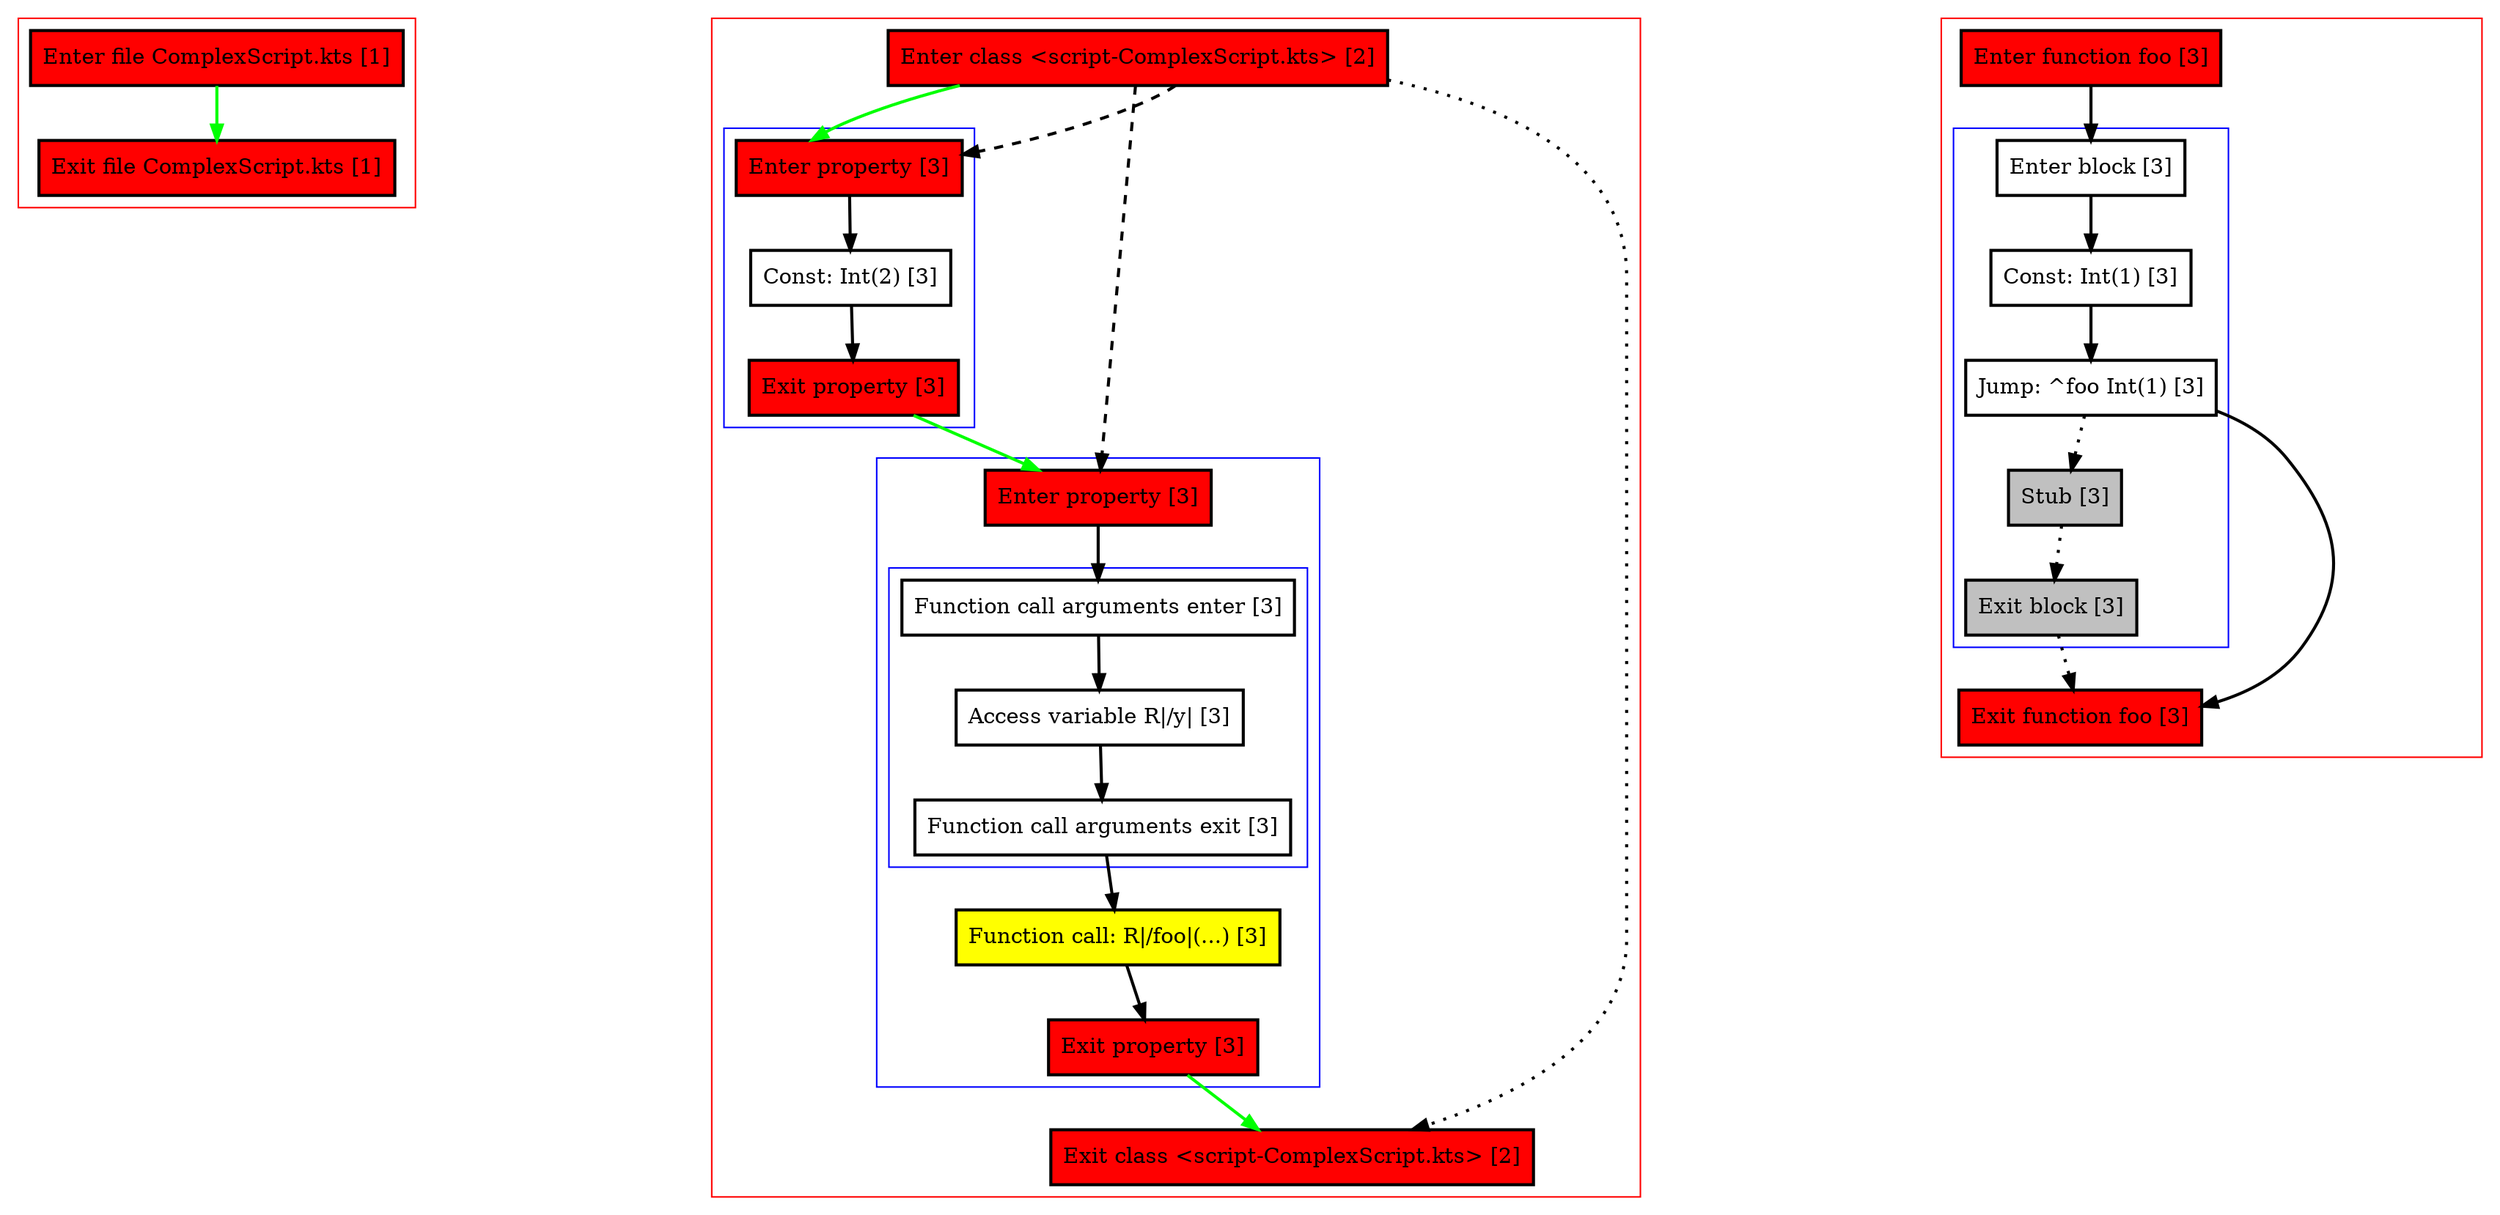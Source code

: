 digraph ComplexScript_kts {
    graph [nodesep=3]
    node [shape=box penwidth=2]
    edge [penwidth=2]

    subgraph cluster_0 {
        color=red
        0 [label="Enter file ComplexScript.kts [1]" style="filled" fillcolor=red];
        1 [label="Exit file ComplexScript.kts [1]" style="filled" fillcolor=red];
    }
    0 -> {1} [color=green];

    subgraph cluster_1 {
        color=red
        2 [label="Enter class <script-ComplexScript.kts> [2]" style="filled" fillcolor=red];
        subgraph cluster_2 {
            color=blue
            3 [label="Enter property [3]" style="filled" fillcolor=red];
            4 [label="Const: Int(2) [3]"];
            5 [label="Exit property [3]" style="filled" fillcolor=red];
        }
        subgraph cluster_3 {
            color=blue
            6 [label="Enter property [3]" style="filled" fillcolor=red];
            subgraph cluster_4 {
                color=blue
                7 [label="Function call arguments enter [3]"];
                8 [label="Access variable R|/y| [3]"];
                9 [label="Function call arguments exit [3]"];
            }
            10 [label="Function call: R|/foo|(...) [3]" style="filled" fillcolor=yellow];
            11 [label="Exit property [3]" style="filled" fillcolor=red];
        }
        12 [label="Exit class <script-ComplexScript.kts> [2]" style="filled" fillcolor=red];
    }
    2 -> {3} [color=green];
    2 -> {12} [style=dotted];
    2 -> {3 6} [style=dashed];
    3 -> {4};
    4 -> {5};
    5 -> {6} [color=green];
    6 -> {7};
    7 -> {8};
    8 -> {9};
    9 -> {10};
    10 -> {11};
    11 -> {12} [color=green];

    subgraph cluster_5 {
        color=red
        13 [label="Enter function foo [3]" style="filled" fillcolor=red];
        subgraph cluster_6 {
            color=blue
            14 [label="Enter block [3]"];
            15 [label="Const: Int(1) [3]"];
            16 [label="Jump: ^foo Int(1) [3]"];
            17 [label="Stub [3]" style="filled" fillcolor=gray];
            18 [label="Exit block [3]" style="filled" fillcolor=gray];
        }
        19 [label="Exit function foo [3]" style="filled" fillcolor=red];
    }
    13 -> {14};
    14 -> {15};
    15 -> {16};
    16 -> {19};
    16 -> {17} [style=dotted];
    17 -> {18} [style=dotted];
    18 -> {19} [style=dotted];

}
